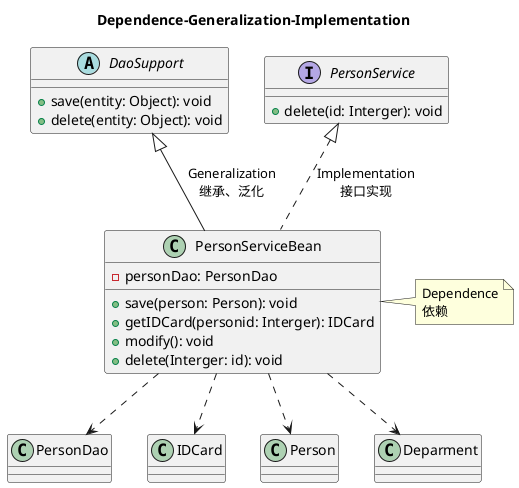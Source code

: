 @startuml
'https://plantuml.com/class-diagram

title Dependence-Generalization-Implementation

class PersonDao
class IDCard
class Person
class Deparment

class PersonServiceBean {
    -personDao: PersonDao
    +save(person: Person): void
    +getIDCard(personid: Interger): IDCard
    +modify(): void
}
note right: Dependence\n依赖

PersonServiceBean ..> IDCard
PersonServiceBean ..> Person
PersonServiceBean ..> PersonDao
PersonServiceBean ..> Deparment

abstract class DaoSupport{
    +save(entity: Object): void
    +delete(entity: Object): void
}

interface PersonService{
    +delete(id: Interger): void
}

class PersonServiceBean {
    +delete(Interger: id): void
}

DaoSupport<|-- PersonServiceBean : Generalization\n继承、泛化
PersonService <|.. PersonServiceBean : Implementation\n接口实现

@enduml